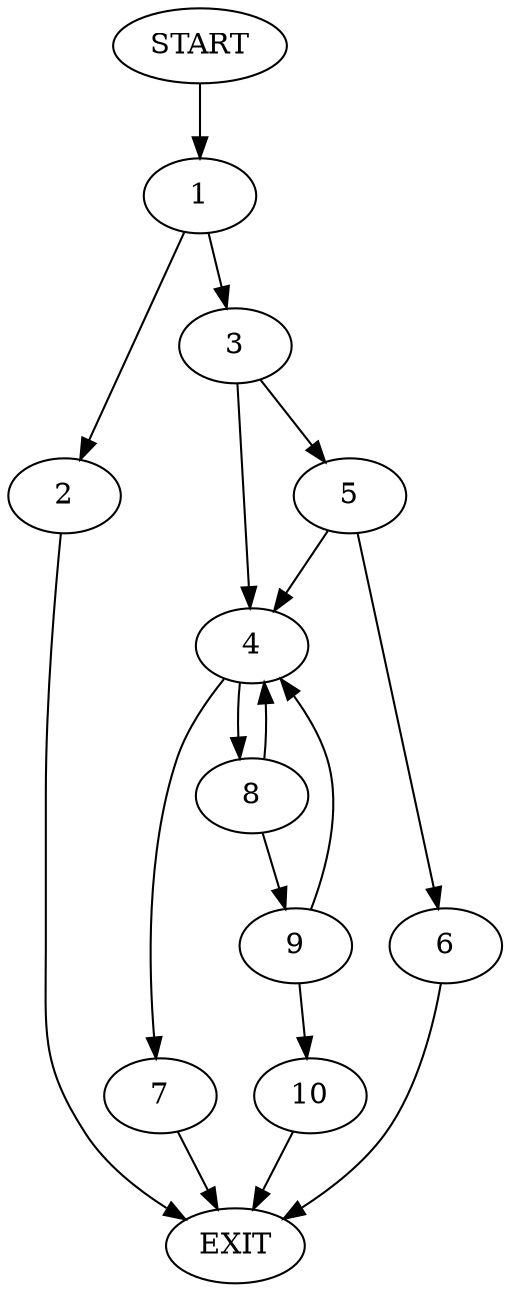 digraph {
0 [label="START"]
11 [label="EXIT"]
0 -> 1
1 -> 2
1 -> 3
2 -> 11
3 -> 4
3 -> 5
5 -> 6
5 -> 4
4 -> 7
4 -> 8
6 -> 11
7 -> 11
8 -> 4
8 -> 9
9 -> 10
9 -> 4
10 -> 11
}
